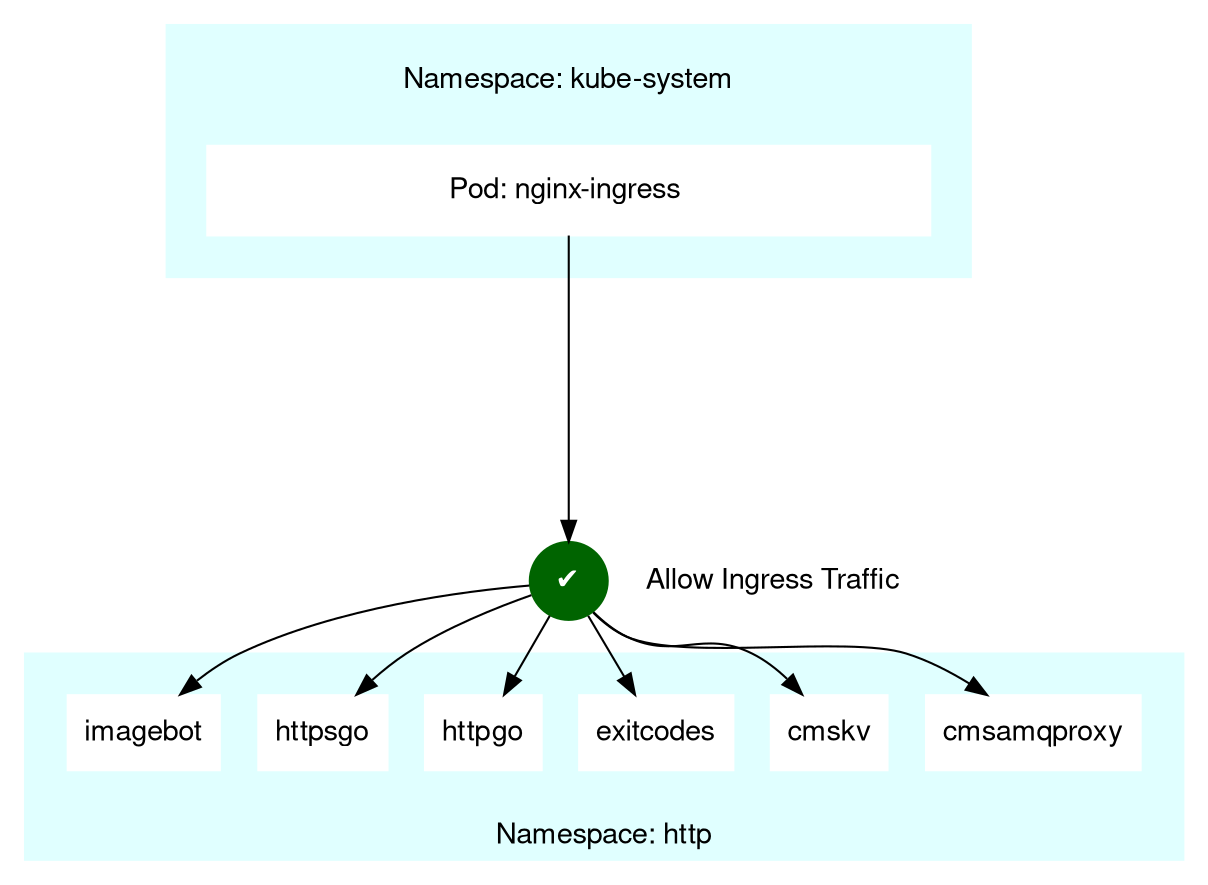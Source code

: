 digraph G {

	fontname="Helvetica,Arial,sans-serif"
	node [fontname="Helvetica,Arial,sans-serif"]
	edge [fontname="Helvetica,Arial,sans-serif"]
    node [shape=box, style=filled, color=white]

	subgraph cluster_0 {
		style=filled;
		color=lightcyan;
		node [style=filled, color=white, shape=box];
		nginx_ingress [label="    Pod: nginx-ingress     ", margin="1.4,0.2"]
		label = " \nNamespace: kube-system";
		labeljust="c"
		margin=20;
	}

	subgraph cluster_1 {
	    style=filled;
		color=lightcyan;
		node [style=filled, shape=box];
		label = "Namespace: http";
		labelloc=b;
		labeljust="c"
		margin=20;
		
        cmsamqproxy[label="cmsamqproxy", labeljust="c"]
        cmskv[label="cmskv", labeljust="c"]
        exitcodes[label="exitcodes", labeljust="c"]
        httpgo[label="httpgo", labeljust="c"]
        httpsgo[label="httpsgo", labeljust="c"]
        imagebot[label="imagebot", labeljust="c"]


	}
	subgraph cluster_4 {
		color=white
		allow_label[color=white, margin=0, label="Allow Ingress Traffic"]
		tick[shape=circle, style=filled, color=darkgreen, fontcolor=white label=<&#10004;>]
	}
	
	
	nginx_ingress -> tick[minlen=4]

	tick -> cmsamqproxy
	tick -> cmskv
	tick -> exitcodes
	tick -> httpgo
	tick -> httpsgo
	tick -> imagebot


}